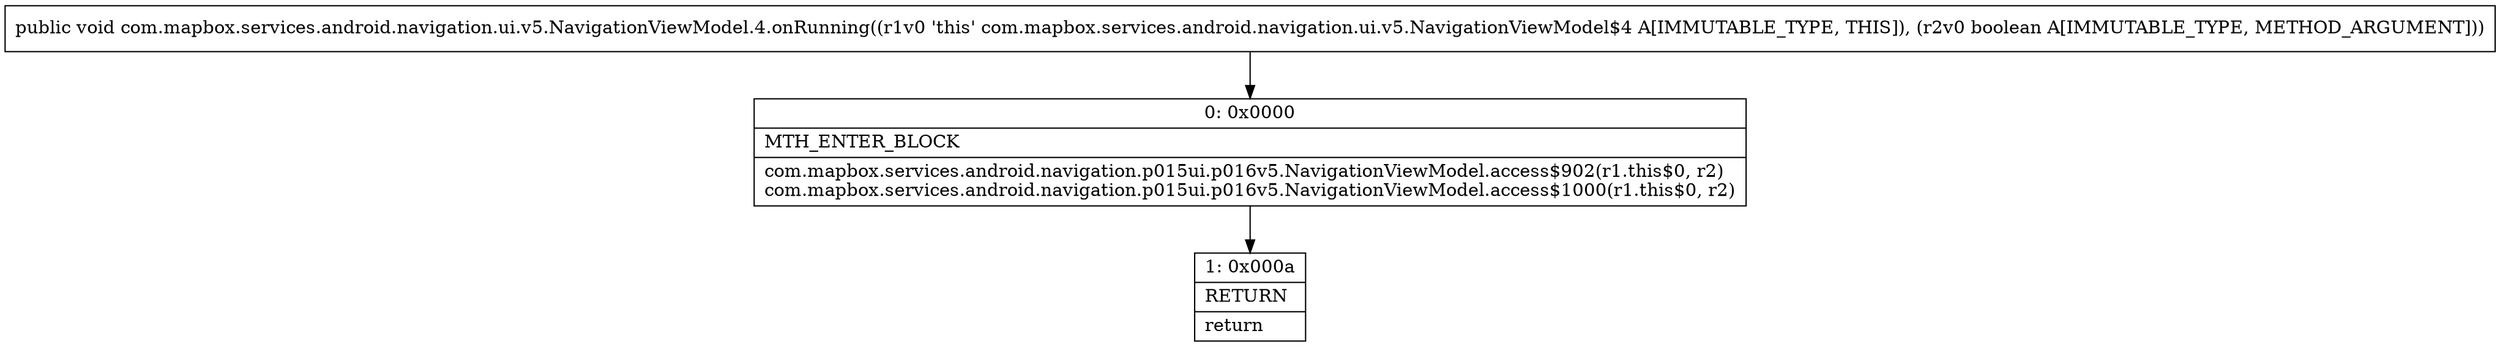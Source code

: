 digraph "CFG forcom.mapbox.services.android.navigation.ui.v5.NavigationViewModel.4.onRunning(Z)V" {
Node_0 [shape=record,label="{0\:\ 0x0000|MTH_ENTER_BLOCK\l|com.mapbox.services.android.navigation.p015ui.p016v5.NavigationViewModel.access$902(r1.this$0, r2)\lcom.mapbox.services.android.navigation.p015ui.p016v5.NavigationViewModel.access$1000(r1.this$0, r2)\l}"];
Node_1 [shape=record,label="{1\:\ 0x000a|RETURN\l|return\l}"];
MethodNode[shape=record,label="{public void com.mapbox.services.android.navigation.ui.v5.NavigationViewModel.4.onRunning((r1v0 'this' com.mapbox.services.android.navigation.ui.v5.NavigationViewModel$4 A[IMMUTABLE_TYPE, THIS]), (r2v0 boolean A[IMMUTABLE_TYPE, METHOD_ARGUMENT])) }"];
MethodNode -> Node_0;
Node_0 -> Node_1;
}

